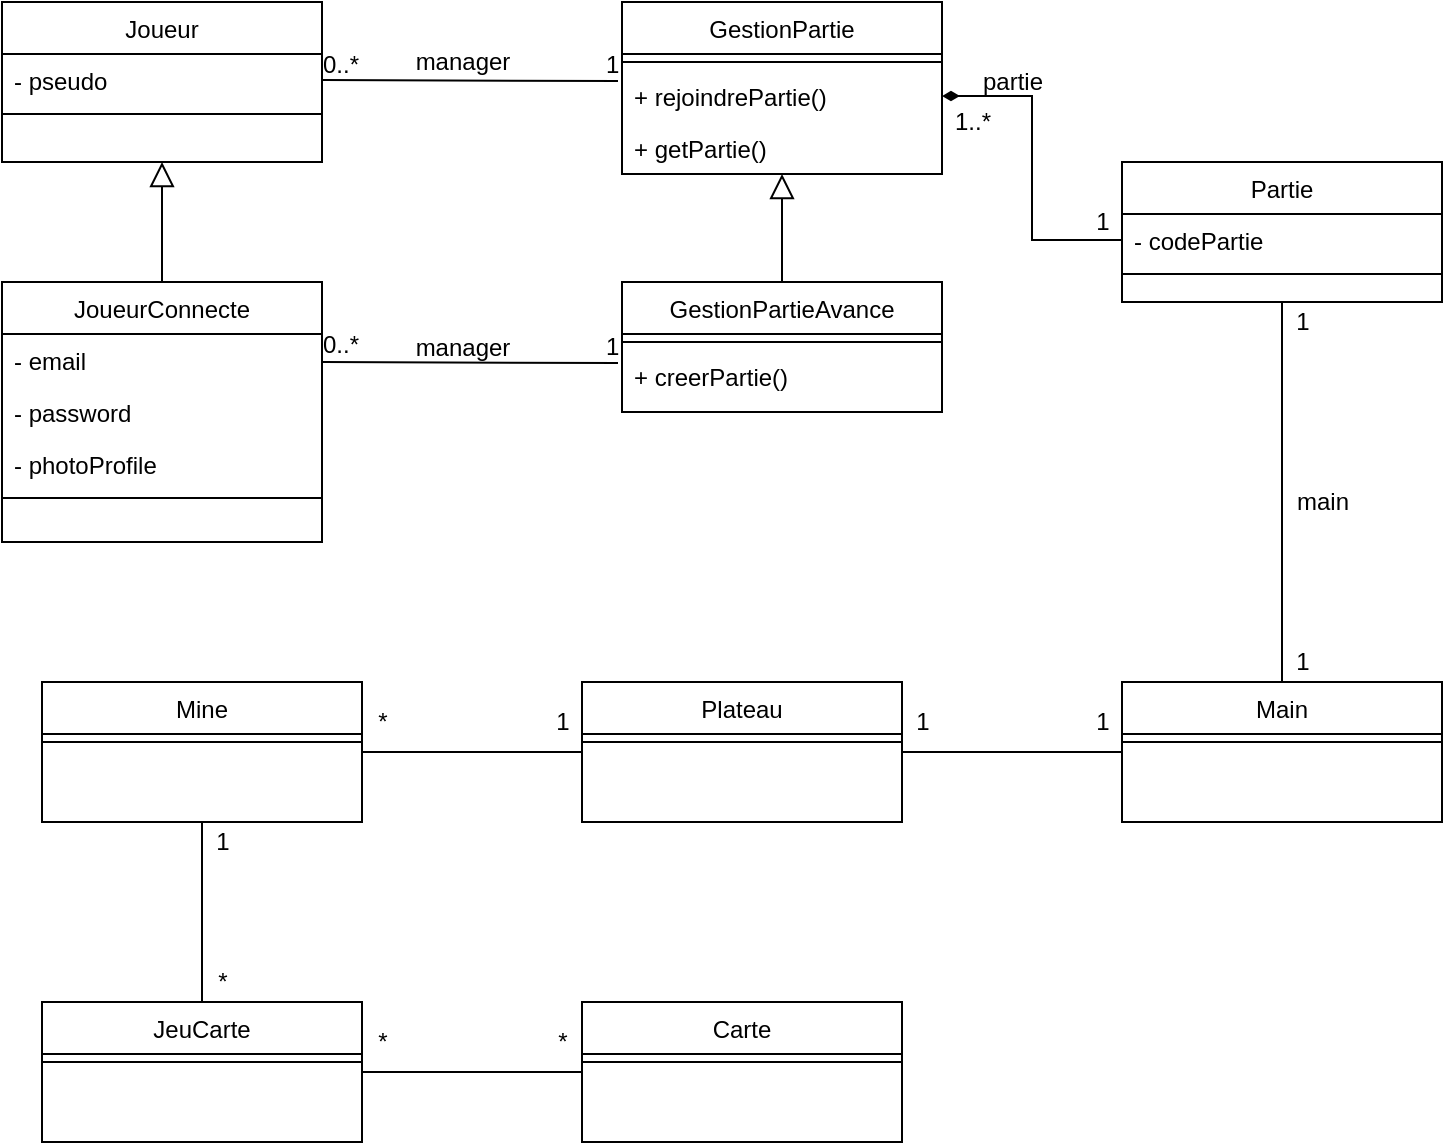 <mxfile version="15.8.7" type="device"><diagram id="C5RBs43oDa-KdzZeNtuy" name="Page-1"><mxGraphModel dx="1185" dy="721" grid="1" gridSize="10" guides="1" tooltips="1" connect="1" arrows="1" fold="1" page="1" pageScale="1" pageWidth="827" pageHeight="1169" math="0" shadow="0"><root><mxCell id="WIyWlLk6GJQsqaUBKTNV-0"/><mxCell id="WIyWlLk6GJQsqaUBKTNV-1" parent="WIyWlLk6GJQsqaUBKTNV-0"/><mxCell id="j8BNcwTi-r3pwADNmY0_-0" value="Joueur" style="swimlane;fontStyle=0;align=center;verticalAlign=top;childLayout=stackLayout;horizontal=1;startSize=26;horizontalStack=0;resizeParent=1;resizeLast=0;collapsible=1;marginBottom=0;rounded=0;shadow=0;strokeWidth=1;" vertex="1" parent="WIyWlLk6GJQsqaUBKTNV-1"><mxGeometry x="50" y="10" width="160" height="80" as="geometry"><mxRectangle x="550" y="140" width="160" height="26" as="alternateBounds"/></mxGeometry></mxCell><mxCell id="j8BNcwTi-r3pwADNmY0_-1" value="- pseudo " style="text;align=left;verticalAlign=top;spacingLeft=4;spacingRight=4;overflow=hidden;rotatable=0;points=[[0,0.5],[1,0.5]];portConstraint=eastwest;" vertex="1" parent="j8BNcwTi-r3pwADNmY0_-0"><mxGeometry y="26" width="160" height="26" as="geometry"/></mxCell><mxCell id="j8BNcwTi-r3pwADNmY0_-6" value="" style="line;html=1;strokeWidth=1;align=left;verticalAlign=middle;spacingTop=-1;spacingLeft=3;spacingRight=3;rotatable=0;labelPosition=right;points=[];portConstraint=eastwest;" vertex="1" parent="j8BNcwTi-r3pwADNmY0_-0"><mxGeometry y="52" width="160" height="8" as="geometry"/></mxCell><mxCell id="j8BNcwTi-r3pwADNmY0_-9" value="JoueurConnecte" style="swimlane;fontStyle=0;align=center;verticalAlign=top;childLayout=stackLayout;horizontal=1;startSize=26;horizontalStack=0;resizeParent=1;resizeLast=0;collapsible=1;marginBottom=0;rounded=0;shadow=0;strokeWidth=1;" vertex="1" parent="WIyWlLk6GJQsqaUBKTNV-1"><mxGeometry x="50" y="150" width="160" height="130" as="geometry"><mxRectangle x="550" y="140" width="160" height="26" as="alternateBounds"/></mxGeometry></mxCell><mxCell id="j8BNcwTi-r3pwADNmY0_-10" value="- email" style="text;align=left;verticalAlign=top;spacingLeft=4;spacingRight=4;overflow=hidden;rotatable=0;points=[[0,0.5],[1,0.5]];portConstraint=eastwest;" vertex="1" parent="j8BNcwTi-r3pwADNmY0_-9"><mxGeometry y="26" width="160" height="26" as="geometry"/></mxCell><mxCell id="j8BNcwTi-r3pwADNmY0_-12" value="- password" style="text;strokeColor=none;fillColor=none;align=left;verticalAlign=top;spacingLeft=4;spacingRight=4;overflow=hidden;rotatable=0;points=[[0,0.5],[1,0.5]];portConstraint=eastwest;" vertex="1" parent="j8BNcwTi-r3pwADNmY0_-9"><mxGeometry y="52" width="160" height="26" as="geometry"/></mxCell><mxCell id="j8BNcwTi-r3pwADNmY0_-13" value="- photoProfile" style="text;strokeColor=none;fillColor=none;align=left;verticalAlign=top;spacingLeft=4;spacingRight=4;overflow=hidden;rotatable=0;points=[[0,0.5],[1,0.5]];portConstraint=eastwest;" vertex="1" parent="j8BNcwTi-r3pwADNmY0_-9"><mxGeometry y="78" width="160" height="26" as="geometry"/></mxCell><mxCell id="j8BNcwTi-r3pwADNmY0_-11" value="" style="line;html=1;strokeWidth=1;align=left;verticalAlign=middle;spacingTop=-1;spacingLeft=3;spacingRight=3;rotatable=0;labelPosition=right;points=[];portConstraint=eastwest;" vertex="1" parent="j8BNcwTi-r3pwADNmY0_-9"><mxGeometry y="104" width="160" height="8" as="geometry"/></mxCell><mxCell id="j8BNcwTi-r3pwADNmY0_-15" value="GestionPartie" style="swimlane;fontStyle=0;align=center;verticalAlign=top;childLayout=stackLayout;horizontal=1;startSize=26;horizontalStack=0;resizeParent=1;resizeLast=0;collapsible=1;marginBottom=0;rounded=0;shadow=0;strokeWidth=1;" vertex="1" parent="WIyWlLk6GJQsqaUBKTNV-1"><mxGeometry x="360" y="10" width="160" height="86" as="geometry"><mxRectangle x="550" y="140" width="160" height="26" as="alternateBounds"/></mxGeometry></mxCell><mxCell id="j8BNcwTi-r3pwADNmY0_-17" value="" style="line;html=1;strokeWidth=1;align=left;verticalAlign=middle;spacingTop=-1;spacingLeft=3;spacingRight=3;rotatable=0;labelPosition=right;points=[];portConstraint=eastwest;" vertex="1" parent="j8BNcwTi-r3pwADNmY0_-15"><mxGeometry y="26" width="160" height="8" as="geometry"/></mxCell><mxCell id="j8BNcwTi-r3pwADNmY0_-21" value="+ rejoindrePartie()" style="text;strokeColor=none;fillColor=none;align=left;verticalAlign=top;spacingLeft=4;spacingRight=4;overflow=hidden;rotatable=0;points=[[0,0.5],[1,0.5]];portConstraint=eastwest;" vertex="1" parent="j8BNcwTi-r3pwADNmY0_-15"><mxGeometry y="34" width="160" height="26" as="geometry"/></mxCell><mxCell id="j8BNcwTi-r3pwADNmY0_-22" value="+ getPartie()" style="text;strokeColor=none;fillColor=none;align=left;verticalAlign=top;spacingLeft=4;spacingRight=4;overflow=hidden;rotatable=0;points=[[0,0.5],[1,0.5]];portConstraint=eastwest;" vertex="1" parent="j8BNcwTi-r3pwADNmY0_-15"><mxGeometry y="60" width="160" height="26" as="geometry"/></mxCell><mxCell id="j8BNcwTi-r3pwADNmY0_-18" value="GestionPartieAvance" style="swimlane;fontStyle=0;align=center;verticalAlign=top;childLayout=stackLayout;horizontal=1;startSize=26;horizontalStack=0;resizeParent=1;resizeLast=0;collapsible=1;marginBottom=0;rounded=0;shadow=0;strokeWidth=1;" vertex="1" parent="WIyWlLk6GJQsqaUBKTNV-1"><mxGeometry x="360" y="150" width="160" height="65" as="geometry"><mxRectangle x="550" y="140" width="160" height="26" as="alternateBounds"/></mxGeometry></mxCell><mxCell id="j8BNcwTi-r3pwADNmY0_-20" value="" style="line;html=1;strokeWidth=1;align=left;verticalAlign=middle;spacingTop=-1;spacingLeft=3;spacingRight=3;rotatable=0;labelPosition=right;points=[];portConstraint=eastwest;" vertex="1" parent="j8BNcwTi-r3pwADNmY0_-18"><mxGeometry y="26" width="160" height="8" as="geometry"/></mxCell><mxCell id="j8BNcwTi-r3pwADNmY0_-23" value="+ creerPartie()" style="text;strokeColor=none;fillColor=none;align=left;verticalAlign=top;spacingLeft=4;spacingRight=4;overflow=hidden;rotatable=0;points=[[0,0.5],[1,0.5]];portConstraint=eastwest;" vertex="1" parent="j8BNcwTi-r3pwADNmY0_-18"><mxGeometry y="34" width="160" height="26" as="geometry"/></mxCell><mxCell id="j8BNcwTi-r3pwADNmY0_-25" value="" style="endArrow=block;endSize=10;endFill=0;shadow=0;strokeWidth=1;rounded=0;edgeStyle=elbowEdgeStyle;elbow=vertical;exitX=0.5;exitY=0;exitDx=0;exitDy=0;entryX=0.5;entryY=1;entryDx=0;entryDy=0;" edge="1" parent="WIyWlLk6GJQsqaUBKTNV-1" source="j8BNcwTi-r3pwADNmY0_-18" target="j8BNcwTi-r3pwADNmY0_-15"><mxGeometry width="160" relative="1" as="geometry"><mxPoint x="550" y="218" as="sourcePoint"/><mxPoint x="440" y="116.0" as="targetPoint"/></mxGeometry></mxCell><mxCell id="j8BNcwTi-r3pwADNmY0_-26" value="" style="endArrow=block;endSize=10;endFill=0;shadow=0;strokeWidth=1;rounded=0;edgeStyle=elbowEdgeStyle;elbow=vertical;exitX=0.5;exitY=0;exitDx=0;exitDy=0;entryX=0.5;entryY=1;entryDx=0;entryDy=0;" edge="1" parent="WIyWlLk6GJQsqaUBKTNV-1" source="j8BNcwTi-r3pwADNmY0_-9" target="j8BNcwTi-r3pwADNmY0_-0"><mxGeometry width="160" relative="1" as="geometry"><mxPoint x="120" y="140" as="sourcePoint"/><mxPoint x="140" y="90" as="targetPoint"/></mxGeometry></mxCell><mxCell id="j8BNcwTi-r3pwADNmY0_-27" value="" style="endArrow=none;shadow=0;strokeWidth=1;rounded=0;endFill=0;edgeStyle=elbowEdgeStyle;elbow=vertical;exitX=1;exitY=0.5;exitDx=0;exitDy=0;" edge="1" parent="WIyWlLk6GJQsqaUBKTNV-1" source="j8BNcwTi-r3pwADNmY0_-1"><mxGeometry x="0.5" y="41" relative="1" as="geometry"><mxPoint x="220" y="60" as="sourcePoint"/><mxPoint x="358" y="50" as="targetPoint"/><mxPoint x="-40" y="32" as="offset"/></mxGeometry></mxCell><mxCell id="j8BNcwTi-r3pwADNmY0_-28" value="1" style="resizable=0;align=left;verticalAlign=bottom;labelBackgroundColor=none;fontSize=12;" connectable="0" vertex="1" parent="j8BNcwTi-r3pwADNmY0_-27"><mxGeometry x="-1" relative="1" as="geometry"><mxPoint x="140" y="1" as="offset"/></mxGeometry></mxCell><mxCell id="j8BNcwTi-r3pwADNmY0_-29" value="0..*" style="resizable=0;align=right;verticalAlign=bottom;labelBackgroundColor=none;fontSize=12;" connectable="0" vertex="1" parent="j8BNcwTi-r3pwADNmY0_-27"><mxGeometry x="1" relative="1" as="geometry"><mxPoint x="-128" as="offset"/></mxGeometry></mxCell><mxCell id="j8BNcwTi-r3pwADNmY0_-31" value="" style="endArrow=none;shadow=0;strokeWidth=1;rounded=0;endFill=0;edgeStyle=elbowEdgeStyle;elbow=vertical;exitX=1;exitY=0.5;exitDx=0;exitDy=0;" edge="1" parent="WIyWlLk6GJQsqaUBKTNV-1"><mxGeometry x="0.5" y="41" relative="1" as="geometry"><mxPoint x="210" y="190" as="sourcePoint"/><mxPoint x="358" y="191" as="targetPoint"/><mxPoint x="-40" y="32" as="offset"/></mxGeometry></mxCell><mxCell id="j8BNcwTi-r3pwADNmY0_-32" value="1" style="resizable=0;align=left;verticalAlign=bottom;labelBackgroundColor=none;fontSize=12;" connectable="0" vertex="1" parent="j8BNcwTi-r3pwADNmY0_-31"><mxGeometry x="-1" relative="1" as="geometry"><mxPoint x="140" y="1" as="offset"/></mxGeometry></mxCell><mxCell id="j8BNcwTi-r3pwADNmY0_-33" value="0..*" style="resizable=0;align=right;verticalAlign=bottom;labelBackgroundColor=none;fontSize=12;" connectable="0" vertex="1" parent="j8BNcwTi-r3pwADNmY0_-31"><mxGeometry x="1" relative="1" as="geometry"><mxPoint x="-128" y="-1" as="offset"/></mxGeometry></mxCell><mxCell id="j8BNcwTi-r3pwADNmY0_-34" value="manager" style="text;html=1;align=center;verticalAlign=middle;resizable=0;points=[];autosize=1;strokeColor=none;fillColor=none;" vertex="1" parent="WIyWlLk6GJQsqaUBKTNV-1"><mxGeometry x="250" y="30" width="60" height="20" as="geometry"/></mxCell><mxCell id="j8BNcwTi-r3pwADNmY0_-35" value="manager" style="text;html=1;align=center;verticalAlign=middle;resizable=0;points=[];autosize=1;strokeColor=none;fillColor=none;" vertex="1" parent="WIyWlLk6GJQsqaUBKTNV-1"><mxGeometry x="250" y="172.5" width="60" height="20" as="geometry"/></mxCell><mxCell id="j8BNcwTi-r3pwADNmY0_-54" style="edgeStyle=orthogonalEdgeStyle;rounded=0;orthogonalLoop=1;jettySize=auto;html=1;exitX=0.5;exitY=1;exitDx=0;exitDy=0;entryX=0.5;entryY=0;entryDx=0;entryDy=0;startArrow=none;startFill=0;endArrow=none;endFill=0;" edge="1" parent="WIyWlLk6GJQsqaUBKTNV-1" source="j8BNcwTi-r3pwADNmY0_-36" target="j8BNcwTi-r3pwADNmY0_-47"><mxGeometry relative="1" as="geometry"/></mxCell><mxCell id="j8BNcwTi-r3pwADNmY0_-36" value="Partie" style="swimlane;fontStyle=0;align=center;verticalAlign=top;childLayout=stackLayout;horizontal=1;startSize=26;horizontalStack=0;resizeParent=1;resizeLast=0;collapsible=1;marginBottom=0;rounded=0;shadow=0;strokeWidth=1;" vertex="1" parent="WIyWlLk6GJQsqaUBKTNV-1"><mxGeometry x="610" y="90" width="160" height="70" as="geometry"><mxRectangle x="550" y="140" width="160" height="26" as="alternateBounds"/></mxGeometry></mxCell><mxCell id="j8BNcwTi-r3pwADNmY0_-39" value="- codePartie" style="text;strokeColor=none;fillColor=none;align=left;verticalAlign=top;spacingLeft=4;spacingRight=4;overflow=hidden;rotatable=0;points=[[0,0.5],[1,0.5]];portConstraint=eastwest;" vertex="1" parent="j8BNcwTi-r3pwADNmY0_-36"><mxGeometry y="26" width="160" height="26" as="geometry"/></mxCell><mxCell id="j8BNcwTi-r3pwADNmY0_-37" value="" style="line;html=1;strokeWidth=1;align=left;verticalAlign=middle;spacingTop=-1;spacingLeft=3;spacingRight=3;rotatable=0;labelPosition=right;points=[];portConstraint=eastwest;" vertex="1" parent="j8BNcwTi-r3pwADNmY0_-36"><mxGeometry y="52" width="160" height="8" as="geometry"/></mxCell><mxCell id="j8BNcwTi-r3pwADNmY0_-43" style="edgeStyle=orthogonalEdgeStyle;rounded=0;orthogonalLoop=1;jettySize=auto;html=1;exitX=1;exitY=0.5;exitDx=0;exitDy=0;entryX=0;entryY=0.5;entryDx=0;entryDy=0;endArrow=none;endFill=0;startArrow=diamondThin;startFill=1;" edge="1" parent="WIyWlLk6GJQsqaUBKTNV-1" source="j8BNcwTi-r3pwADNmY0_-21" target="j8BNcwTi-r3pwADNmY0_-39"><mxGeometry relative="1" as="geometry"/></mxCell><mxCell id="j8BNcwTi-r3pwADNmY0_-44" value="1" style="text;html=1;align=center;verticalAlign=middle;resizable=0;points=[];autosize=1;strokeColor=none;fillColor=none;" vertex="1" parent="WIyWlLk6GJQsqaUBKTNV-1"><mxGeometry x="590" y="110" width="20" height="20" as="geometry"/></mxCell><mxCell id="j8BNcwTi-r3pwADNmY0_-45" value="partie" style="text;html=1;align=center;verticalAlign=middle;resizable=0;points=[];autosize=1;strokeColor=none;fillColor=none;" vertex="1" parent="WIyWlLk6GJQsqaUBKTNV-1"><mxGeometry x="530" y="40" width="50" height="20" as="geometry"/></mxCell><mxCell id="j8BNcwTi-r3pwADNmY0_-46" value="1..*" style="text;html=1;align=center;verticalAlign=middle;resizable=0;points=[];autosize=1;strokeColor=none;fillColor=none;" vertex="1" parent="WIyWlLk6GJQsqaUBKTNV-1"><mxGeometry x="520" y="60" width="30" height="20" as="geometry"/></mxCell><mxCell id="j8BNcwTi-r3pwADNmY0_-58" style="edgeStyle=orthogonalEdgeStyle;rounded=0;orthogonalLoop=1;jettySize=auto;html=1;entryX=1;entryY=0.5;entryDx=0;entryDy=0;startArrow=none;startFill=0;endArrow=none;endFill=0;" edge="1" parent="WIyWlLk6GJQsqaUBKTNV-1" source="j8BNcwTi-r3pwADNmY0_-47" target="j8BNcwTi-r3pwADNmY0_-50"><mxGeometry relative="1" as="geometry"/></mxCell><mxCell id="j8BNcwTi-r3pwADNmY0_-47" value="Main" style="swimlane;fontStyle=0;align=center;verticalAlign=top;childLayout=stackLayout;horizontal=1;startSize=26;horizontalStack=0;resizeParent=1;resizeLast=0;collapsible=1;marginBottom=0;rounded=0;shadow=0;strokeWidth=1;" vertex="1" parent="WIyWlLk6GJQsqaUBKTNV-1"><mxGeometry x="610" y="350" width="160" height="70" as="geometry"><mxRectangle x="550" y="140" width="160" height="26" as="alternateBounds"/></mxGeometry></mxCell><mxCell id="j8BNcwTi-r3pwADNmY0_-49" value="" style="line;html=1;strokeWidth=1;align=left;verticalAlign=middle;spacingTop=-1;spacingLeft=3;spacingRight=3;rotatable=0;labelPosition=right;points=[];portConstraint=eastwest;" vertex="1" parent="j8BNcwTi-r3pwADNmY0_-47"><mxGeometry y="26" width="160" height="8" as="geometry"/></mxCell><mxCell id="j8BNcwTi-r3pwADNmY0_-60" style="edgeStyle=orthogonalEdgeStyle;rounded=0;orthogonalLoop=1;jettySize=auto;html=1;exitX=0;exitY=0.5;exitDx=0;exitDy=0;entryX=1;entryY=0.5;entryDx=0;entryDy=0;startArrow=none;startFill=0;endArrow=none;endFill=0;" edge="1" parent="WIyWlLk6GJQsqaUBKTNV-1" source="j8BNcwTi-r3pwADNmY0_-50" target="j8BNcwTi-r3pwADNmY0_-52"><mxGeometry relative="1" as="geometry"/></mxCell><mxCell id="j8BNcwTi-r3pwADNmY0_-50" value="Plateau" style="swimlane;fontStyle=0;align=center;verticalAlign=top;childLayout=stackLayout;horizontal=1;startSize=26;horizontalStack=0;resizeParent=1;resizeLast=0;collapsible=1;marginBottom=0;rounded=0;shadow=0;strokeWidth=1;" vertex="1" parent="WIyWlLk6GJQsqaUBKTNV-1"><mxGeometry x="340" y="350" width="160" height="70" as="geometry"><mxRectangle x="550" y="140" width="160" height="26" as="alternateBounds"/></mxGeometry></mxCell><mxCell id="j8BNcwTi-r3pwADNmY0_-51" value="" style="line;html=1;strokeWidth=1;align=left;verticalAlign=middle;spacingTop=-1;spacingLeft=3;spacingRight=3;rotatable=0;labelPosition=right;points=[];portConstraint=eastwest;" vertex="1" parent="j8BNcwTi-r3pwADNmY0_-50"><mxGeometry y="26" width="160" height="8" as="geometry"/></mxCell><mxCell id="j8BNcwTi-r3pwADNmY0_-67" style="edgeStyle=orthogonalEdgeStyle;rounded=0;orthogonalLoop=1;jettySize=auto;html=1;exitX=0.5;exitY=1;exitDx=0;exitDy=0;entryX=0.5;entryY=0;entryDx=0;entryDy=0;startArrow=none;startFill=0;endArrow=none;endFill=0;" edge="1" parent="WIyWlLk6GJQsqaUBKTNV-1" source="j8BNcwTi-r3pwADNmY0_-52" target="j8BNcwTi-r3pwADNmY0_-65"><mxGeometry relative="1" as="geometry"/></mxCell><mxCell id="j8BNcwTi-r3pwADNmY0_-52" value="Mine" style="swimlane;fontStyle=0;align=center;verticalAlign=top;childLayout=stackLayout;horizontal=1;startSize=26;horizontalStack=0;resizeParent=1;resizeLast=0;collapsible=1;marginBottom=0;rounded=0;shadow=0;strokeWidth=1;" vertex="1" parent="WIyWlLk6GJQsqaUBKTNV-1"><mxGeometry x="70" y="350" width="160" height="70" as="geometry"><mxRectangle x="550" y="140" width="160" height="26" as="alternateBounds"/></mxGeometry></mxCell><mxCell id="j8BNcwTi-r3pwADNmY0_-53" value="" style="line;html=1;strokeWidth=1;align=left;verticalAlign=middle;spacingTop=-1;spacingLeft=3;spacingRight=3;rotatable=0;labelPosition=right;points=[];portConstraint=eastwest;" vertex="1" parent="j8BNcwTi-r3pwADNmY0_-52"><mxGeometry y="26" width="160" height="8" as="geometry"/></mxCell><mxCell id="j8BNcwTi-r3pwADNmY0_-55" value="main" style="text;html=1;align=center;verticalAlign=middle;resizable=0;points=[];autosize=1;strokeColor=none;fillColor=none;" vertex="1" parent="WIyWlLk6GJQsqaUBKTNV-1"><mxGeometry x="690" y="250" width="40" height="20" as="geometry"/></mxCell><mxCell id="j8BNcwTi-r3pwADNmY0_-56" value="1" style="text;html=1;align=center;verticalAlign=middle;resizable=0;points=[];autosize=1;strokeColor=none;fillColor=none;" vertex="1" parent="WIyWlLk6GJQsqaUBKTNV-1"><mxGeometry x="690" y="160" width="20" height="20" as="geometry"/></mxCell><mxCell id="j8BNcwTi-r3pwADNmY0_-57" value="1" style="text;html=1;align=center;verticalAlign=middle;resizable=0;points=[];autosize=1;strokeColor=none;fillColor=none;" vertex="1" parent="WIyWlLk6GJQsqaUBKTNV-1"><mxGeometry x="690" y="330" width="20" height="20" as="geometry"/></mxCell><mxCell id="j8BNcwTi-r3pwADNmY0_-61" value="1" style="text;html=1;align=center;verticalAlign=middle;resizable=0;points=[];autosize=1;strokeColor=none;fillColor=none;" vertex="1" parent="WIyWlLk6GJQsqaUBKTNV-1"><mxGeometry x="500" y="360" width="20" height="20" as="geometry"/></mxCell><mxCell id="j8BNcwTi-r3pwADNmY0_-62" value="1" style="text;html=1;align=center;verticalAlign=middle;resizable=0;points=[];autosize=1;strokeColor=none;fillColor=none;" vertex="1" parent="WIyWlLk6GJQsqaUBKTNV-1"><mxGeometry x="590" y="360" width="20" height="20" as="geometry"/></mxCell><mxCell id="j8BNcwTi-r3pwADNmY0_-63" value="*" style="text;html=1;align=center;verticalAlign=middle;resizable=0;points=[];autosize=1;strokeColor=none;fillColor=none;" vertex="1" parent="WIyWlLk6GJQsqaUBKTNV-1"><mxGeometry x="230" y="360" width="20" height="20" as="geometry"/></mxCell><mxCell id="j8BNcwTi-r3pwADNmY0_-64" value="1" style="text;html=1;align=center;verticalAlign=middle;resizable=0;points=[];autosize=1;strokeColor=none;fillColor=none;" vertex="1" parent="WIyWlLk6GJQsqaUBKTNV-1"><mxGeometry x="320" y="360" width="20" height="20" as="geometry"/></mxCell><mxCell id="j8BNcwTi-r3pwADNmY0_-70" style="edgeStyle=orthogonalEdgeStyle;rounded=0;orthogonalLoop=1;jettySize=auto;html=1;exitX=1;exitY=0.5;exitDx=0;exitDy=0;entryX=0;entryY=0.5;entryDx=0;entryDy=0;startArrow=none;startFill=0;endArrow=none;endFill=0;" edge="1" parent="WIyWlLk6GJQsqaUBKTNV-1" source="j8BNcwTi-r3pwADNmY0_-65" target="j8BNcwTi-r3pwADNmY0_-68"><mxGeometry relative="1" as="geometry"/></mxCell><mxCell id="j8BNcwTi-r3pwADNmY0_-65" value="JeuCarte" style="swimlane;fontStyle=0;align=center;verticalAlign=top;childLayout=stackLayout;horizontal=1;startSize=26;horizontalStack=0;resizeParent=1;resizeLast=0;collapsible=1;marginBottom=0;rounded=0;shadow=0;strokeWidth=1;" vertex="1" parent="WIyWlLk6GJQsqaUBKTNV-1"><mxGeometry x="70" y="510" width="160" height="70" as="geometry"><mxRectangle x="550" y="140" width="160" height="26" as="alternateBounds"/></mxGeometry></mxCell><mxCell id="j8BNcwTi-r3pwADNmY0_-66" value="" style="line;html=1;strokeWidth=1;align=left;verticalAlign=middle;spacingTop=-1;spacingLeft=3;spacingRight=3;rotatable=0;labelPosition=right;points=[];portConstraint=eastwest;" vertex="1" parent="j8BNcwTi-r3pwADNmY0_-65"><mxGeometry y="26" width="160" height="8" as="geometry"/></mxCell><mxCell id="j8BNcwTi-r3pwADNmY0_-68" value="Carte" style="swimlane;fontStyle=0;align=center;verticalAlign=top;childLayout=stackLayout;horizontal=1;startSize=26;horizontalStack=0;resizeParent=1;resizeLast=0;collapsible=1;marginBottom=0;rounded=0;shadow=0;strokeWidth=1;" vertex="1" parent="WIyWlLk6GJQsqaUBKTNV-1"><mxGeometry x="340" y="510" width="160" height="70" as="geometry"><mxRectangle x="550" y="140" width="160" height="26" as="alternateBounds"/></mxGeometry></mxCell><mxCell id="j8BNcwTi-r3pwADNmY0_-69" value="" style="line;html=1;strokeWidth=1;align=left;verticalAlign=middle;spacingTop=-1;spacingLeft=3;spacingRight=3;rotatable=0;labelPosition=right;points=[];portConstraint=eastwest;" vertex="1" parent="j8BNcwTi-r3pwADNmY0_-68"><mxGeometry y="26" width="160" height="8" as="geometry"/></mxCell><mxCell id="j8BNcwTi-r3pwADNmY0_-71" value="1" style="text;html=1;align=center;verticalAlign=middle;resizable=0;points=[];autosize=1;strokeColor=none;fillColor=none;" vertex="1" parent="WIyWlLk6GJQsqaUBKTNV-1"><mxGeometry x="150" y="420" width="20" height="20" as="geometry"/></mxCell><mxCell id="j8BNcwTi-r3pwADNmY0_-72" value="*" style="text;html=1;align=center;verticalAlign=middle;resizable=0;points=[];autosize=1;strokeColor=none;fillColor=none;" vertex="1" parent="WIyWlLk6GJQsqaUBKTNV-1"><mxGeometry x="150" y="490" width="20" height="20" as="geometry"/></mxCell><mxCell id="j8BNcwTi-r3pwADNmY0_-74" value="*" style="text;html=1;align=center;verticalAlign=middle;resizable=0;points=[];autosize=1;strokeColor=none;fillColor=none;" vertex="1" parent="WIyWlLk6GJQsqaUBKTNV-1"><mxGeometry x="230" y="520" width="20" height="20" as="geometry"/></mxCell><mxCell id="j8BNcwTi-r3pwADNmY0_-75" value="*" style="text;html=1;align=center;verticalAlign=middle;resizable=0;points=[];autosize=1;strokeColor=none;fillColor=none;" vertex="1" parent="WIyWlLk6GJQsqaUBKTNV-1"><mxGeometry x="320" y="520" width="20" height="20" as="geometry"/></mxCell></root></mxGraphModel></diagram></mxfile>